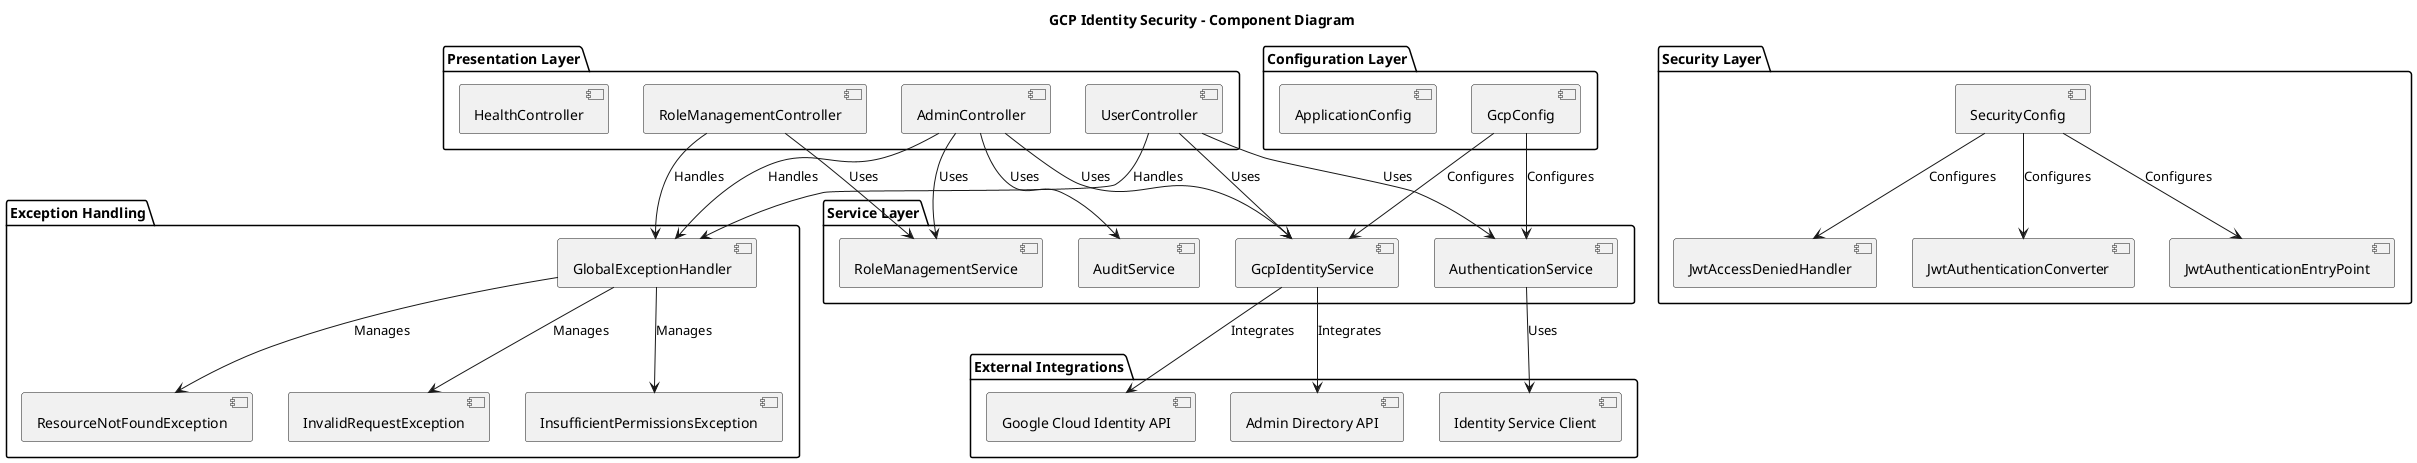 @startuml component_diagram
!define RECTANGLE class

title GCP Identity Security - Component Diagram

package "Presentation Layer" {
  [AdminController] as admin_ctrl
  [UserController] as user_ctrl
  [RoleManagementController] as role_ctrl
  [HealthController] as health_ctrl
}

package "Security Layer" {
  [SecurityConfig] as sec_config
  [JwtAuthenticationEntryPoint] as jwt_entry
  [JwtAccessDeniedHandler] as jwt_denied
  [JwtAuthenticationConverter] as jwt_converter
}

package "Service Layer" {
  [GcpIdentityService] as gcp_service
  [RoleManagementService] as role_service
  [AuthenticationService] as auth_service
  [AuditService] as audit_service
}

package "Configuration Layer" {
  [GcpConfig] as gcp_config
  [ApplicationConfig] as app_config
}

package "Exception Handling" {
  [GlobalExceptionHandler] as global_handler
  [ResourceNotFoundException] as not_found
  [InvalidRequestException] as invalid_request
  [InsufficientPermissionsException] as insufficient_perms
}

package "External Integrations" {
  [Google Cloud Identity API] as gci_api
  [Admin Directory API] as admin_api
  [Identity Service Client] as identity_client
}

' Presentation to Service connections
admin_ctrl --> gcp_service : Uses
admin_ctrl --> role_service : Uses
admin_ctrl --> audit_service : Uses

user_ctrl --> gcp_service : Uses
user_ctrl --> auth_service : Uses

role_ctrl --> role_service : Uses

' Service to External connections
gcp_service --> gci_api : Integrates
gcp_service --> admin_api : Integrates
auth_service --> identity_client : Uses

' Security connections
sec_config --> jwt_entry : Configures
sec_config --> jwt_denied : Configures
sec_config --> jwt_converter : Configures

' Configuration connections
gcp_config --> gcp_service : Configures
gcp_config --> auth_service : Configures

' Exception handling
admin_ctrl --> global_handler : Handles
user_ctrl --> global_handler : Handles
role_ctrl --> global_handler : Handles

global_handler --> not_found : Manages
global_handler --> invalid_request : Manages
global_handler --> insufficient_perms : Manages

@enduml